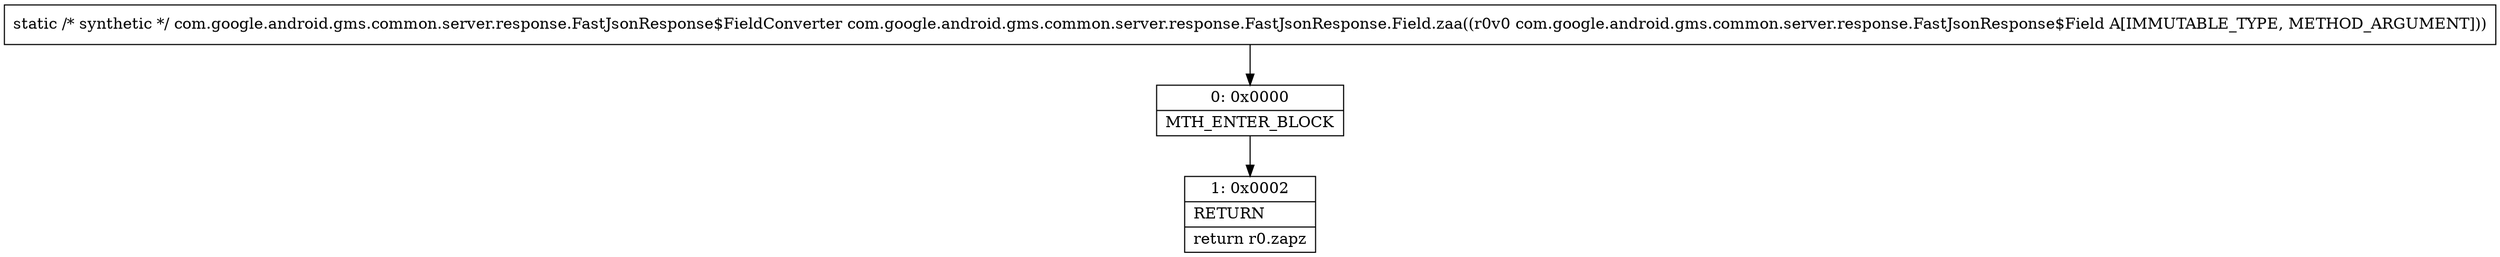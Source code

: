 digraph "CFG forcom.google.android.gms.common.server.response.FastJsonResponse.Field.zaa(Lcom\/google\/android\/gms\/common\/server\/response\/FastJsonResponse$Field;)Lcom\/google\/android\/gms\/common\/server\/response\/FastJsonResponse$FieldConverter;" {
Node_0 [shape=record,label="{0\:\ 0x0000|MTH_ENTER_BLOCK\l}"];
Node_1 [shape=record,label="{1\:\ 0x0002|RETURN\l|return r0.zapz\l}"];
MethodNode[shape=record,label="{static \/* synthetic *\/ com.google.android.gms.common.server.response.FastJsonResponse$FieldConverter com.google.android.gms.common.server.response.FastJsonResponse.Field.zaa((r0v0 com.google.android.gms.common.server.response.FastJsonResponse$Field A[IMMUTABLE_TYPE, METHOD_ARGUMENT])) }"];
MethodNode -> Node_0;
Node_0 -> Node_1;
}

